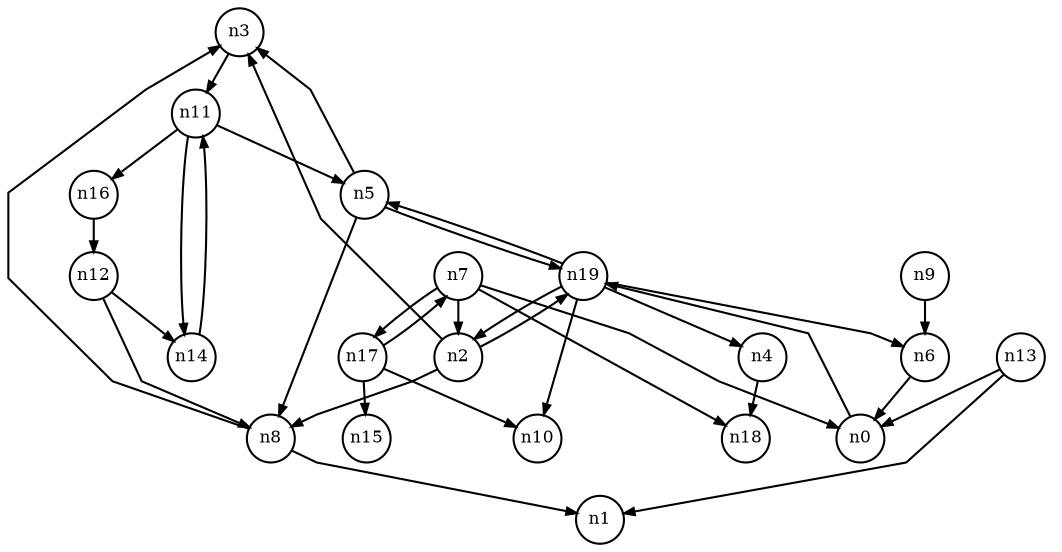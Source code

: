 digraph G{
splines=polyline;
ranksep=0.22;
nodesep=0.22;
nodesize=0.16;
fontsize=8
edge [arrowsize=0.5]
node [fontsize=8 shape=circle width=0.32 fixedsize=shape];

n3 -> n11
n2 -> n3
n2 -> n8
n2 -> n19
n8 -> n1
n8 -> n3
n4 -> n18
n5 -> n3
n5 -> n8
n5 -> n19
n0 -> n19
n6 -> n0
n7 -> n0
n7 -> n2
n7 -> n17
n7 -> n18
n17 -> n10
n17 -> n15
n17 -> n7
n9 -> n6
n11 -> n5
n11 -> n14
n11 -> n16
n14 -> n11
n16 -> n12
n12 -> n8
n12 -> n14
n13 -> n0
n13 -> n1
n19 -> n2
n19 -> n4
n19 -> n5
n19 -> n6
n19 -> n10
}
